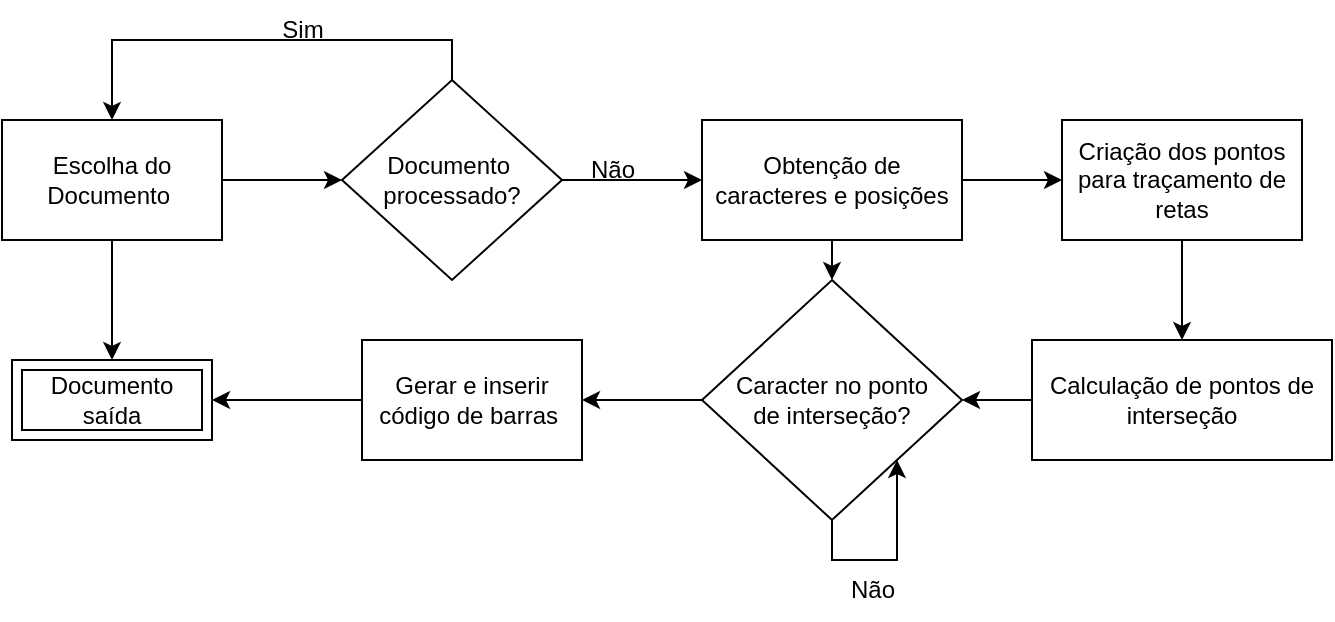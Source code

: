 <mxfile version="20.8.20" type="device"><diagram name="Page-1" id="2HZCQZ3xaEZox3lMepiD"><mxGraphModel dx="874" dy="506" grid="1" gridSize="10" guides="1" tooltips="1" connect="1" arrows="1" fold="1" page="1" pageScale="1" pageWidth="827" pageHeight="1169" math="0" shadow="0"><root><mxCell id="0"/><mxCell id="1" parent="0"/><mxCell id="grdt2b_G2FB1MGZRTMq9-34" style="edgeStyle=orthogonalEdgeStyle;rounded=0;orthogonalLoop=1;jettySize=auto;html=1;exitX=0.5;exitY=1;exitDx=0;exitDy=0;" edge="1" parent="1" source="grdt2b_G2FB1MGZRTMq9-1" target="grdt2b_G2FB1MGZRTMq9-32"><mxGeometry relative="1" as="geometry"/></mxCell><mxCell id="grdt2b_G2FB1MGZRTMq9-1" value="Escolha do Documento&amp;nbsp;" style="rounded=0;whiteSpace=wrap;html=1;" vertex="1" parent="1"><mxGeometry x="100" y="180" width="110" height="60" as="geometry"/></mxCell><mxCell id="grdt2b_G2FB1MGZRTMq9-2" value="" style="endArrow=classic;html=1;rounded=0;exitX=1;exitY=0.5;exitDx=0;exitDy=0;entryX=0;entryY=0.5;entryDx=0;entryDy=0;" edge="1" parent="1" source="grdt2b_G2FB1MGZRTMq9-1" target="grdt2b_G2FB1MGZRTMq9-6"><mxGeometry width="50" height="50" relative="1" as="geometry"><mxPoint x="220" y="220" as="sourcePoint"/><mxPoint x="290" y="210" as="targetPoint"/></mxGeometry></mxCell><mxCell id="grdt2b_G2FB1MGZRTMq9-22" style="edgeStyle=orthogonalEdgeStyle;rounded=0;orthogonalLoop=1;jettySize=auto;html=1;exitX=0.5;exitY=1;exitDx=0;exitDy=0;entryX=0.5;entryY=0;entryDx=0;entryDy=0;" edge="1" parent="1" source="grdt2b_G2FB1MGZRTMq9-3" target="grdt2b_G2FB1MGZRTMq9-21"><mxGeometry relative="1" as="geometry"/></mxCell><mxCell id="grdt2b_G2FB1MGZRTMq9-3" value="Obtenção de caracteres e posições" style="rounded=0;whiteSpace=wrap;html=1;" vertex="1" parent="1"><mxGeometry x="450" y="180" width="130" height="60" as="geometry"/></mxCell><mxCell id="grdt2b_G2FB1MGZRTMq9-17" style="edgeStyle=orthogonalEdgeStyle;rounded=0;orthogonalLoop=1;jettySize=auto;html=1;exitX=0.5;exitY=1;exitDx=0;exitDy=0;entryX=0.5;entryY=0;entryDx=0;entryDy=0;" edge="1" parent="1" source="grdt2b_G2FB1MGZRTMq9-4" target="grdt2b_G2FB1MGZRTMq9-19"><mxGeometry relative="1" as="geometry"><mxPoint x="690" y="290" as="targetPoint"/></mxGeometry></mxCell><mxCell id="grdt2b_G2FB1MGZRTMq9-4" value="Criação dos pontos para traçamento de retas" style="rounded=0;whiteSpace=wrap;html=1;" vertex="1" parent="1"><mxGeometry x="630" y="180" width="120" height="60" as="geometry"/></mxCell><mxCell id="grdt2b_G2FB1MGZRTMq9-5" value="" style="endArrow=classic;html=1;rounded=0;entryX=0;entryY=0.5;entryDx=0;entryDy=0;exitX=1;exitY=0.5;exitDx=0;exitDy=0;" edge="1" parent="1" source="grdt2b_G2FB1MGZRTMq9-3" target="grdt2b_G2FB1MGZRTMq9-4"><mxGeometry width="50" height="50" relative="1" as="geometry"><mxPoint x="570" y="360" as="sourcePoint"/><mxPoint x="620" y="310" as="targetPoint"/></mxGeometry></mxCell><mxCell id="grdt2b_G2FB1MGZRTMq9-11" style="edgeStyle=orthogonalEdgeStyle;rounded=0;orthogonalLoop=1;jettySize=auto;html=1;exitX=0.5;exitY=0;exitDx=0;exitDy=0;entryX=0.5;entryY=0;entryDx=0;entryDy=0;" edge="1" parent="1" source="grdt2b_G2FB1MGZRTMq9-6" target="grdt2b_G2FB1MGZRTMq9-1"><mxGeometry relative="1" as="geometry"/></mxCell><mxCell id="grdt2b_G2FB1MGZRTMq9-13" style="edgeStyle=orthogonalEdgeStyle;rounded=0;orthogonalLoop=1;jettySize=auto;html=1;exitX=1;exitY=0.5;exitDx=0;exitDy=0;entryX=0;entryY=0.5;entryDx=0;entryDy=0;" edge="1" parent="1" source="grdt2b_G2FB1MGZRTMq9-6" target="grdt2b_G2FB1MGZRTMq9-3"><mxGeometry relative="1" as="geometry"/></mxCell><mxCell id="grdt2b_G2FB1MGZRTMq9-6" value="Documento&amp;nbsp;&lt;br&gt;processado?" style="rhombus;whiteSpace=wrap;html=1;" vertex="1" parent="1"><mxGeometry x="270" y="160" width="110" height="100" as="geometry"/></mxCell><mxCell id="grdt2b_G2FB1MGZRTMq9-12" value="Sim" style="text;html=1;align=center;verticalAlign=middle;resizable=0;points=[];autosize=1;strokeColor=none;fillColor=none;" vertex="1" parent="1"><mxGeometry x="230" y="120" width="40" height="30" as="geometry"/></mxCell><mxCell id="grdt2b_G2FB1MGZRTMq9-14" value="Não" style="text;html=1;align=center;verticalAlign=middle;resizable=0;points=[];autosize=1;strokeColor=none;fillColor=none;" vertex="1" parent="1"><mxGeometry x="380" y="190" width="50" height="30" as="geometry"/></mxCell><mxCell id="grdt2b_G2FB1MGZRTMq9-23" style="edgeStyle=orthogonalEdgeStyle;rounded=0;orthogonalLoop=1;jettySize=auto;html=1;exitX=0;exitY=0.5;exitDx=0;exitDy=0;entryX=1;entryY=0.5;entryDx=0;entryDy=0;" edge="1" parent="1" source="grdt2b_G2FB1MGZRTMq9-19" target="grdt2b_G2FB1MGZRTMq9-21"><mxGeometry relative="1" as="geometry"/></mxCell><mxCell id="grdt2b_G2FB1MGZRTMq9-19" value="Calculação de pontos de interseção" style="rounded=0;whiteSpace=wrap;html=1;" vertex="1" parent="1"><mxGeometry x="615" y="290" width="150" height="60" as="geometry"/></mxCell><mxCell id="grdt2b_G2FB1MGZRTMq9-33" style="edgeStyle=orthogonalEdgeStyle;rounded=0;orthogonalLoop=1;jettySize=auto;html=1;exitX=0;exitY=0.5;exitDx=0;exitDy=0;entryX=1;entryY=0.5;entryDx=0;entryDy=0;" edge="1" parent="1" source="grdt2b_G2FB1MGZRTMq9-20" target="grdt2b_G2FB1MGZRTMq9-32"><mxGeometry relative="1" as="geometry"/></mxCell><mxCell id="grdt2b_G2FB1MGZRTMq9-20" value="Gerar e inserir código de barras&amp;nbsp;" style="rounded=0;whiteSpace=wrap;html=1;" vertex="1" parent="1"><mxGeometry x="280" y="290" width="110" height="60" as="geometry"/></mxCell><mxCell id="grdt2b_G2FB1MGZRTMq9-28" style="edgeStyle=orthogonalEdgeStyle;rounded=0;orthogonalLoop=1;jettySize=auto;html=1;exitX=0;exitY=0.5;exitDx=0;exitDy=0;entryX=1;entryY=0.5;entryDx=0;entryDy=0;" edge="1" parent="1" source="grdt2b_G2FB1MGZRTMq9-21" target="grdt2b_G2FB1MGZRTMq9-20"><mxGeometry relative="1" as="geometry"/></mxCell><mxCell id="grdt2b_G2FB1MGZRTMq9-21" value="Caracter no ponto&lt;br&gt;de interseção?" style="rhombus;whiteSpace=wrap;html=1;" vertex="1" parent="1"><mxGeometry x="450" y="260" width="130" height="120" as="geometry"/></mxCell><mxCell id="grdt2b_G2FB1MGZRTMq9-24" style="edgeStyle=orthogonalEdgeStyle;rounded=0;orthogonalLoop=1;jettySize=auto;html=1;exitX=0.5;exitY=1;exitDx=0;exitDy=0;entryX=1;entryY=1;entryDx=0;entryDy=0;" edge="1" parent="1" source="grdt2b_G2FB1MGZRTMq9-21" target="grdt2b_G2FB1MGZRTMq9-21"><mxGeometry relative="1" as="geometry"/></mxCell><mxCell id="grdt2b_G2FB1MGZRTMq9-26" value="Não" style="text;html=1;align=center;verticalAlign=middle;resizable=0;points=[];autosize=1;strokeColor=none;fillColor=none;" vertex="1" parent="1"><mxGeometry x="510" y="400" width="50" height="30" as="geometry"/></mxCell><mxCell id="grdt2b_G2FB1MGZRTMq9-32" value="Documento saída" style="shape=ext;margin=3;double=1;whiteSpace=wrap;html=1;align=center;" vertex="1" parent="1"><mxGeometry x="105" y="300" width="100" height="40" as="geometry"/></mxCell></root></mxGraphModel></diagram></mxfile>